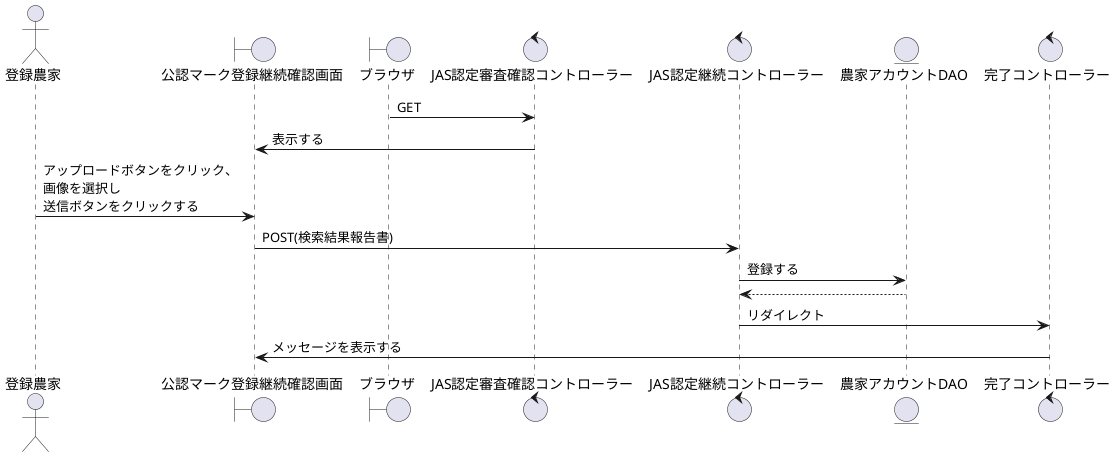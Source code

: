 @startuml JAS認定審査表示

actor    "登録農家" as act
boundary "公認マーク登録継続確認画面" as JAS_s
boundary "ブラウザ" as brz
control  "JAS認定審査確認コントローラー" as Acquisition_c
control  "JAS認定継続コントローラー" as b_c
entity   "農家アカウントDAO" as Farmer_DAO
control  "完了コントローラー" as completion_c

'-------------------------------------------------------------------------------------------

brz -> Acquisition_c : GET
JAS_s <- Acquisition_c : 表示する
act -> JAS_s : アップロードボタンをクリック、\n画像を選択し\n送信ボタンをクリックする
JAS_s -> b_c : POST(検索結果報告書)
b_c -> Farmer_DAO : 登録する
b_c <-- Farmer_DAO :
b_c -> completion_c : リダイレクト
completion_c -> JAS_s : メッセージを表示する

@enduml

